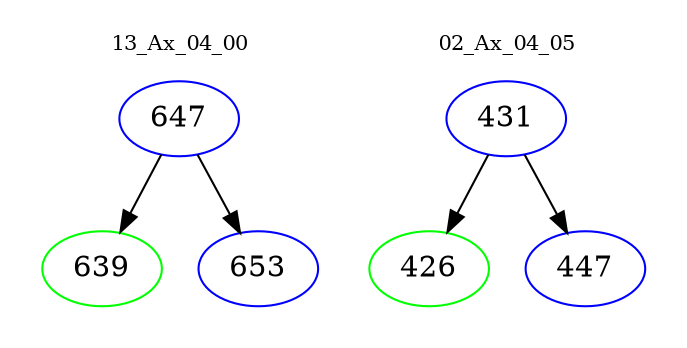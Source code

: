 digraph{
subgraph cluster_0 {
color = white
label = "13_Ax_04_00";
fontsize=10;
T0_647 [label="647", color="blue"]
T0_647 -> T0_639 [color="black"]
T0_639 [label="639", color="green"]
T0_647 -> T0_653 [color="black"]
T0_653 [label="653", color="blue"]
}
subgraph cluster_1 {
color = white
label = "02_Ax_04_05";
fontsize=10;
T1_431 [label="431", color="blue"]
T1_431 -> T1_426 [color="black"]
T1_426 [label="426", color="green"]
T1_431 -> T1_447 [color="black"]
T1_447 [label="447", color="blue"]
}
}
